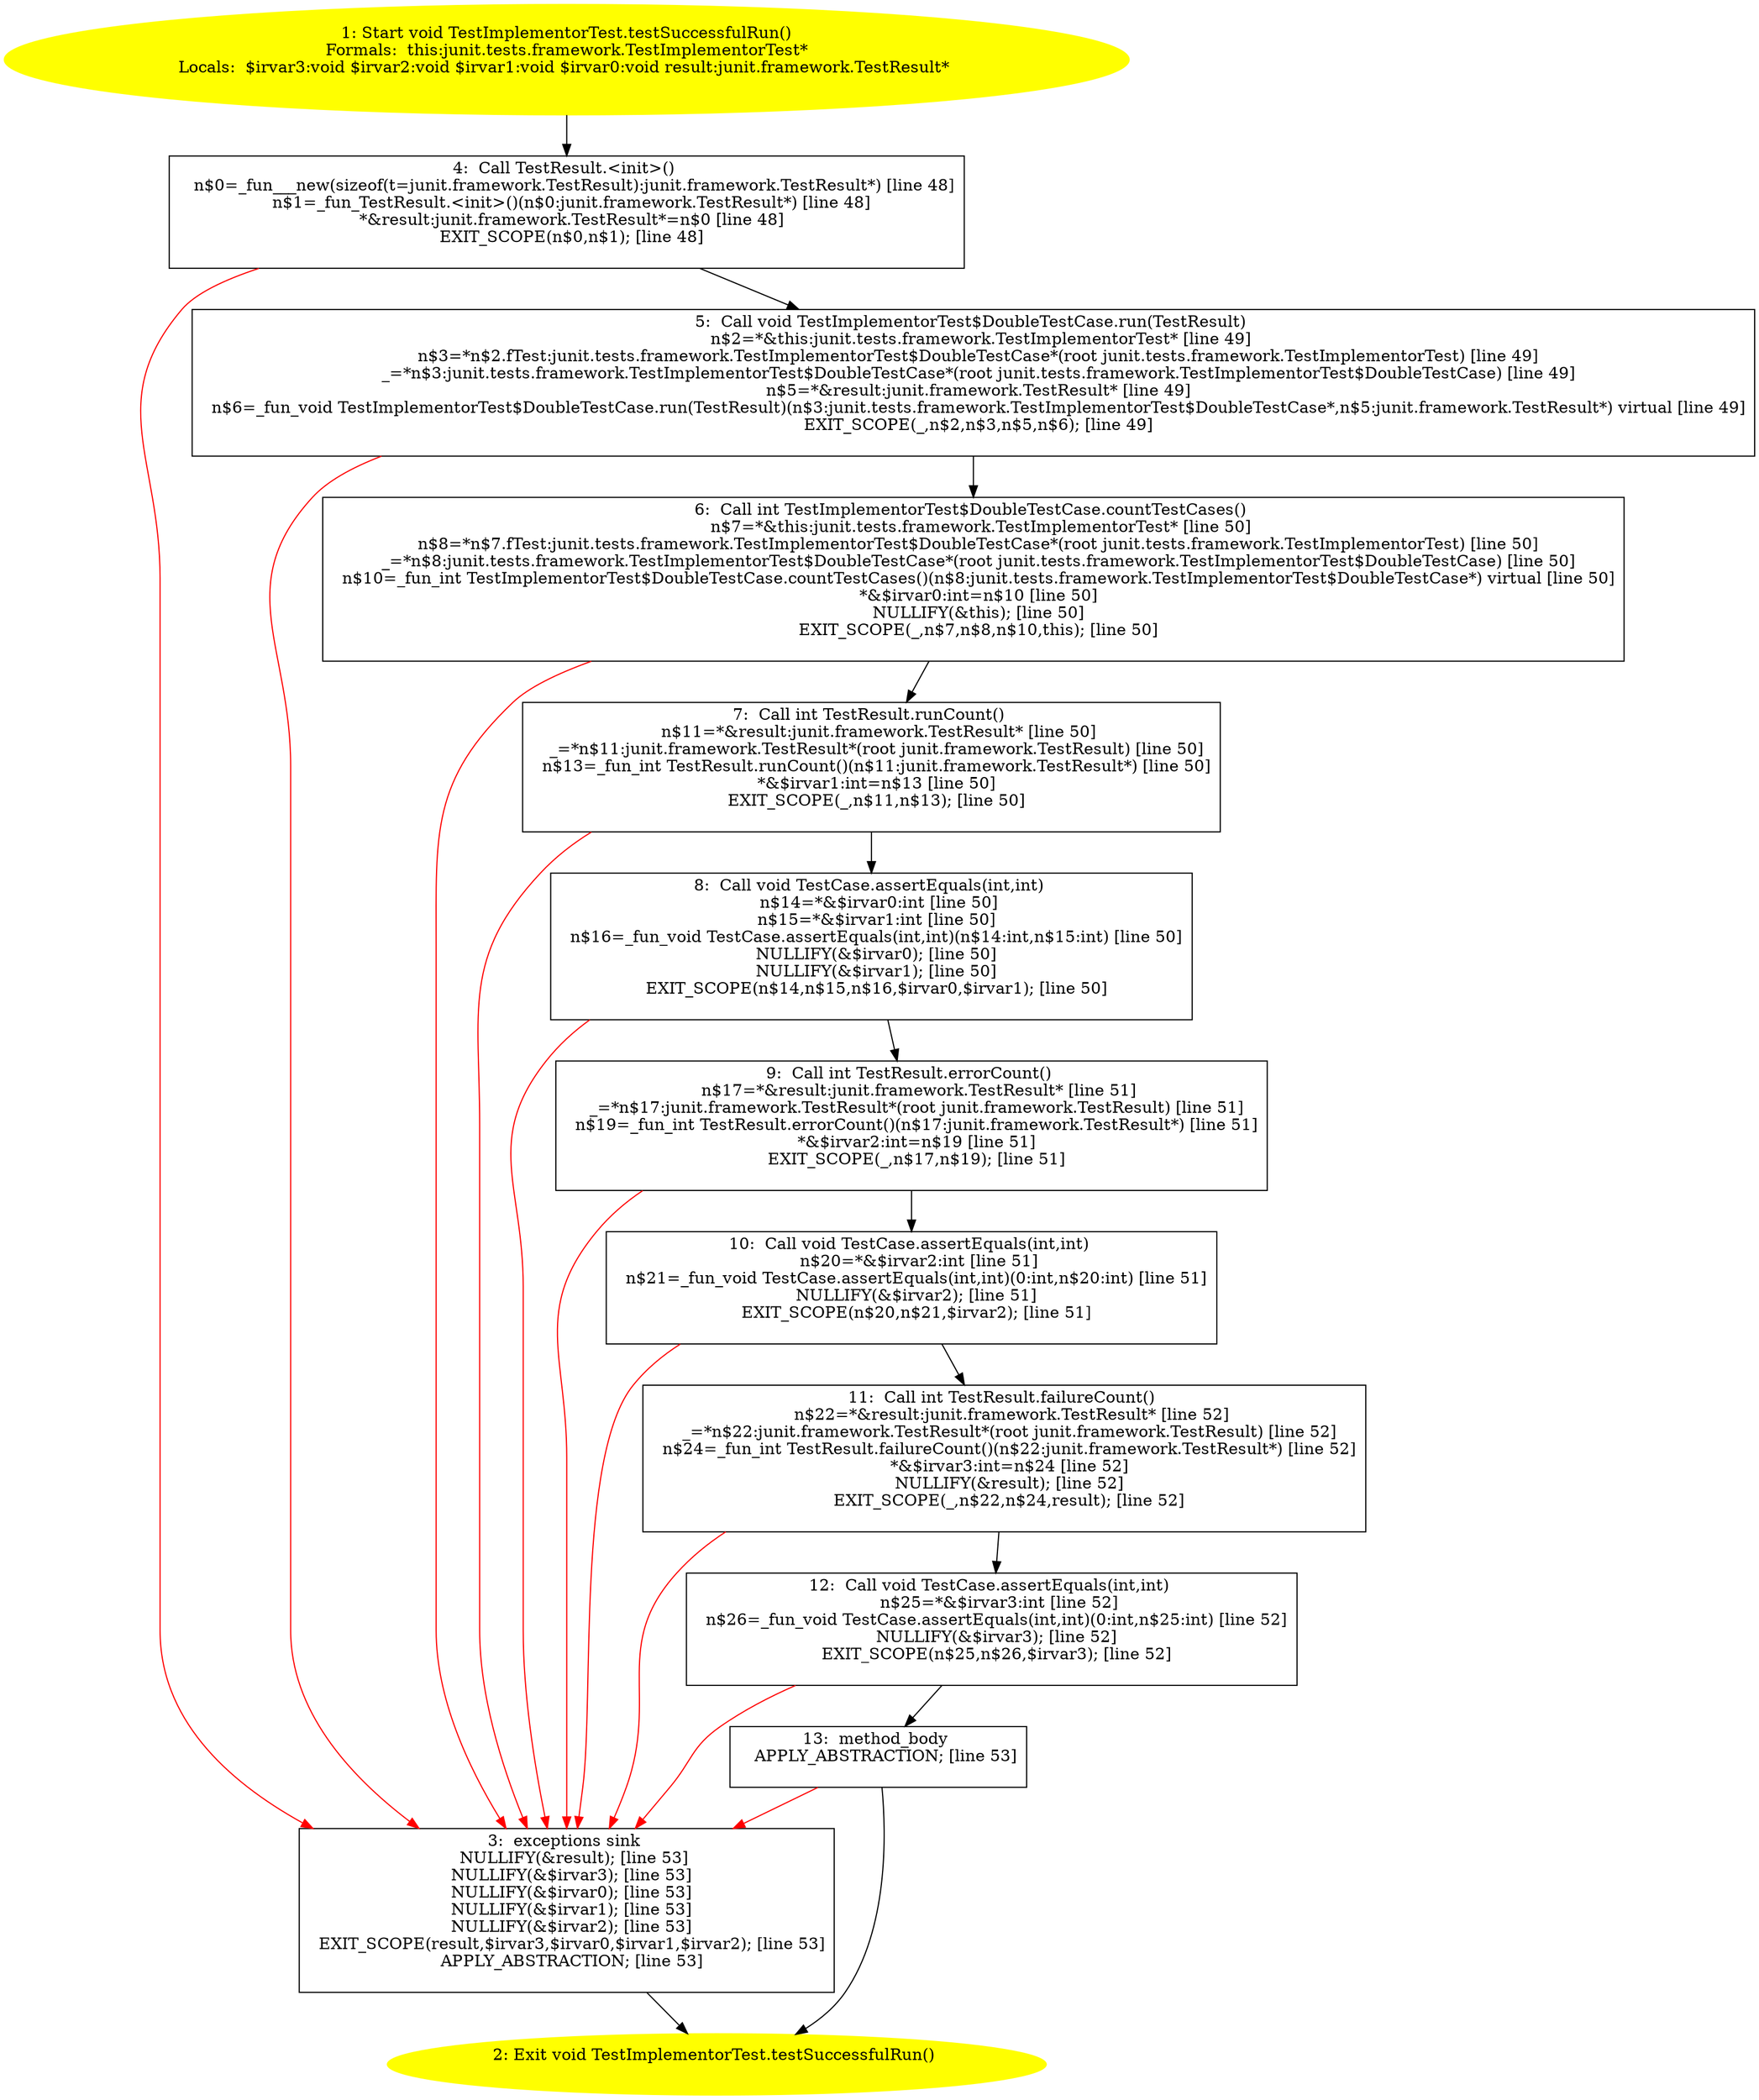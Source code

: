 /* @generated */
digraph cfg {
"junit.tests.framework.TestImplementorTest.testSuccessfulRun():void.cfb8a50f016151e71a5d0803b89f7950_1" [label="1: Start void TestImplementorTest.testSuccessfulRun()\nFormals:  this:junit.tests.framework.TestImplementorTest*\nLocals:  $irvar3:void $irvar2:void $irvar1:void $irvar0:void result:junit.framework.TestResult* \n  " color=yellow style=filled]
	

	 "junit.tests.framework.TestImplementorTest.testSuccessfulRun():void.cfb8a50f016151e71a5d0803b89f7950_1" -> "junit.tests.framework.TestImplementorTest.testSuccessfulRun():void.cfb8a50f016151e71a5d0803b89f7950_4" ;
"junit.tests.framework.TestImplementorTest.testSuccessfulRun():void.cfb8a50f016151e71a5d0803b89f7950_2" [label="2: Exit void TestImplementorTest.testSuccessfulRun() \n  " color=yellow style=filled]
	

"junit.tests.framework.TestImplementorTest.testSuccessfulRun():void.cfb8a50f016151e71a5d0803b89f7950_3" [label="3:  exceptions sink \n   NULLIFY(&result); [line 53]\n  NULLIFY(&$irvar3); [line 53]\n  NULLIFY(&$irvar0); [line 53]\n  NULLIFY(&$irvar1); [line 53]\n  NULLIFY(&$irvar2); [line 53]\n  EXIT_SCOPE(result,$irvar3,$irvar0,$irvar1,$irvar2); [line 53]\n  APPLY_ABSTRACTION; [line 53]\n " shape="box"]
	

	 "junit.tests.framework.TestImplementorTest.testSuccessfulRun():void.cfb8a50f016151e71a5d0803b89f7950_3" -> "junit.tests.framework.TestImplementorTest.testSuccessfulRun():void.cfb8a50f016151e71a5d0803b89f7950_2" ;
"junit.tests.framework.TestImplementorTest.testSuccessfulRun():void.cfb8a50f016151e71a5d0803b89f7950_4" [label="4:  Call TestResult.<init>() \n   n$0=_fun___new(sizeof(t=junit.framework.TestResult):junit.framework.TestResult*) [line 48]\n  n$1=_fun_TestResult.<init>()(n$0:junit.framework.TestResult*) [line 48]\n  *&result:junit.framework.TestResult*=n$0 [line 48]\n  EXIT_SCOPE(n$0,n$1); [line 48]\n " shape="box"]
	

	 "junit.tests.framework.TestImplementorTest.testSuccessfulRun():void.cfb8a50f016151e71a5d0803b89f7950_4" -> "junit.tests.framework.TestImplementorTest.testSuccessfulRun():void.cfb8a50f016151e71a5d0803b89f7950_5" ;
	 "junit.tests.framework.TestImplementorTest.testSuccessfulRun():void.cfb8a50f016151e71a5d0803b89f7950_4" -> "junit.tests.framework.TestImplementorTest.testSuccessfulRun():void.cfb8a50f016151e71a5d0803b89f7950_3" [color="red" ];
"junit.tests.framework.TestImplementorTest.testSuccessfulRun():void.cfb8a50f016151e71a5d0803b89f7950_5" [label="5:  Call void TestImplementorTest$DoubleTestCase.run(TestResult) \n   n$2=*&this:junit.tests.framework.TestImplementorTest* [line 49]\n  n$3=*n$2.fTest:junit.tests.framework.TestImplementorTest$DoubleTestCase*(root junit.tests.framework.TestImplementorTest) [line 49]\n  _=*n$3:junit.tests.framework.TestImplementorTest$DoubleTestCase*(root junit.tests.framework.TestImplementorTest$DoubleTestCase) [line 49]\n  n$5=*&result:junit.framework.TestResult* [line 49]\n  n$6=_fun_void TestImplementorTest$DoubleTestCase.run(TestResult)(n$3:junit.tests.framework.TestImplementorTest$DoubleTestCase*,n$5:junit.framework.TestResult*) virtual [line 49]\n  EXIT_SCOPE(_,n$2,n$3,n$5,n$6); [line 49]\n " shape="box"]
	

	 "junit.tests.framework.TestImplementorTest.testSuccessfulRun():void.cfb8a50f016151e71a5d0803b89f7950_5" -> "junit.tests.framework.TestImplementorTest.testSuccessfulRun():void.cfb8a50f016151e71a5d0803b89f7950_6" ;
	 "junit.tests.framework.TestImplementorTest.testSuccessfulRun():void.cfb8a50f016151e71a5d0803b89f7950_5" -> "junit.tests.framework.TestImplementorTest.testSuccessfulRun():void.cfb8a50f016151e71a5d0803b89f7950_3" [color="red" ];
"junit.tests.framework.TestImplementorTest.testSuccessfulRun():void.cfb8a50f016151e71a5d0803b89f7950_6" [label="6:  Call int TestImplementorTest$DoubleTestCase.countTestCases() \n   n$7=*&this:junit.tests.framework.TestImplementorTest* [line 50]\n  n$8=*n$7.fTest:junit.tests.framework.TestImplementorTest$DoubleTestCase*(root junit.tests.framework.TestImplementorTest) [line 50]\n  _=*n$8:junit.tests.framework.TestImplementorTest$DoubleTestCase*(root junit.tests.framework.TestImplementorTest$DoubleTestCase) [line 50]\n  n$10=_fun_int TestImplementorTest$DoubleTestCase.countTestCases()(n$8:junit.tests.framework.TestImplementorTest$DoubleTestCase*) virtual [line 50]\n  *&$irvar0:int=n$10 [line 50]\n  NULLIFY(&this); [line 50]\n  EXIT_SCOPE(_,n$7,n$8,n$10,this); [line 50]\n " shape="box"]
	

	 "junit.tests.framework.TestImplementorTest.testSuccessfulRun():void.cfb8a50f016151e71a5d0803b89f7950_6" -> "junit.tests.framework.TestImplementorTest.testSuccessfulRun():void.cfb8a50f016151e71a5d0803b89f7950_7" ;
	 "junit.tests.framework.TestImplementorTest.testSuccessfulRun():void.cfb8a50f016151e71a5d0803b89f7950_6" -> "junit.tests.framework.TestImplementorTest.testSuccessfulRun():void.cfb8a50f016151e71a5d0803b89f7950_3" [color="red" ];
"junit.tests.framework.TestImplementorTest.testSuccessfulRun():void.cfb8a50f016151e71a5d0803b89f7950_7" [label="7:  Call int TestResult.runCount() \n   n$11=*&result:junit.framework.TestResult* [line 50]\n  _=*n$11:junit.framework.TestResult*(root junit.framework.TestResult) [line 50]\n  n$13=_fun_int TestResult.runCount()(n$11:junit.framework.TestResult*) [line 50]\n  *&$irvar1:int=n$13 [line 50]\n  EXIT_SCOPE(_,n$11,n$13); [line 50]\n " shape="box"]
	

	 "junit.tests.framework.TestImplementorTest.testSuccessfulRun():void.cfb8a50f016151e71a5d0803b89f7950_7" -> "junit.tests.framework.TestImplementorTest.testSuccessfulRun():void.cfb8a50f016151e71a5d0803b89f7950_8" ;
	 "junit.tests.framework.TestImplementorTest.testSuccessfulRun():void.cfb8a50f016151e71a5d0803b89f7950_7" -> "junit.tests.framework.TestImplementorTest.testSuccessfulRun():void.cfb8a50f016151e71a5d0803b89f7950_3" [color="red" ];
"junit.tests.framework.TestImplementorTest.testSuccessfulRun():void.cfb8a50f016151e71a5d0803b89f7950_8" [label="8:  Call void TestCase.assertEquals(int,int) \n   n$14=*&$irvar0:int [line 50]\n  n$15=*&$irvar1:int [line 50]\n  n$16=_fun_void TestCase.assertEquals(int,int)(n$14:int,n$15:int) [line 50]\n  NULLIFY(&$irvar0); [line 50]\n  NULLIFY(&$irvar1); [line 50]\n  EXIT_SCOPE(n$14,n$15,n$16,$irvar0,$irvar1); [line 50]\n " shape="box"]
	

	 "junit.tests.framework.TestImplementorTest.testSuccessfulRun():void.cfb8a50f016151e71a5d0803b89f7950_8" -> "junit.tests.framework.TestImplementorTest.testSuccessfulRun():void.cfb8a50f016151e71a5d0803b89f7950_9" ;
	 "junit.tests.framework.TestImplementorTest.testSuccessfulRun():void.cfb8a50f016151e71a5d0803b89f7950_8" -> "junit.tests.framework.TestImplementorTest.testSuccessfulRun():void.cfb8a50f016151e71a5d0803b89f7950_3" [color="red" ];
"junit.tests.framework.TestImplementorTest.testSuccessfulRun():void.cfb8a50f016151e71a5d0803b89f7950_9" [label="9:  Call int TestResult.errorCount() \n   n$17=*&result:junit.framework.TestResult* [line 51]\n  _=*n$17:junit.framework.TestResult*(root junit.framework.TestResult) [line 51]\n  n$19=_fun_int TestResult.errorCount()(n$17:junit.framework.TestResult*) [line 51]\n  *&$irvar2:int=n$19 [line 51]\n  EXIT_SCOPE(_,n$17,n$19); [line 51]\n " shape="box"]
	

	 "junit.tests.framework.TestImplementorTest.testSuccessfulRun():void.cfb8a50f016151e71a5d0803b89f7950_9" -> "junit.tests.framework.TestImplementorTest.testSuccessfulRun():void.cfb8a50f016151e71a5d0803b89f7950_10" ;
	 "junit.tests.framework.TestImplementorTest.testSuccessfulRun():void.cfb8a50f016151e71a5d0803b89f7950_9" -> "junit.tests.framework.TestImplementorTest.testSuccessfulRun():void.cfb8a50f016151e71a5d0803b89f7950_3" [color="red" ];
"junit.tests.framework.TestImplementorTest.testSuccessfulRun():void.cfb8a50f016151e71a5d0803b89f7950_10" [label="10:  Call void TestCase.assertEquals(int,int) \n   n$20=*&$irvar2:int [line 51]\n  n$21=_fun_void TestCase.assertEquals(int,int)(0:int,n$20:int) [line 51]\n  NULLIFY(&$irvar2); [line 51]\n  EXIT_SCOPE(n$20,n$21,$irvar2); [line 51]\n " shape="box"]
	

	 "junit.tests.framework.TestImplementorTest.testSuccessfulRun():void.cfb8a50f016151e71a5d0803b89f7950_10" -> "junit.tests.framework.TestImplementorTest.testSuccessfulRun():void.cfb8a50f016151e71a5d0803b89f7950_11" ;
	 "junit.tests.framework.TestImplementorTest.testSuccessfulRun():void.cfb8a50f016151e71a5d0803b89f7950_10" -> "junit.tests.framework.TestImplementorTest.testSuccessfulRun():void.cfb8a50f016151e71a5d0803b89f7950_3" [color="red" ];
"junit.tests.framework.TestImplementorTest.testSuccessfulRun():void.cfb8a50f016151e71a5d0803b89f7950_11" [label="11:  Call int TestResult.failureCount() \n   n$22=*&result:junit.framework.TestResult* [line 52]\n  _=*n$22:junit.framework.TestResult*(root junit.framework.TestResult) [line 52]\n  n$24=_fun_int TestResult.failureCount()(n$22:junit.framework.TestResult*) [line 52]\n  *&$irvar3:int=n$24 [line 52]\n  NULLIFY(&result); [line 52]\n  EXIT_SCOPE(_,n$22,n$24,result); [line 52]\n " shape="box"]
	

	 "junit.tests.framework.TestImplementorTest.testSuccessfulRun():void.cfb8a50f016151e71a5d0803b89f7950_11" -> "junit.tests.framework.TestImplementorTest.testSuccessfulRun():void.cfb8a50f016151e71a5d0803b89f7950_12" ;
	 "junit.tests.framework.TestImplementorTest.testSuccessfulRun():void.cfb8a50f016151e71a5d0803b89f7950_11" -> "junit.tests.framework.TestImplementorTest.testSuccessfulRun():void.cfb8a50f016151e71a5d0803b89f7950_3" [color="red" ];
"junit.tests.framework.TestImplementorTest.testSuccessfulRun():void.cfb8a50f016151e71a5d0803b89f7950_12" [label="12:  Call void TestCase.assertEquals(int,int) \n   n$25=*&$irvar3:int [line 52]\n  n$26=_fun_void TestCase.assertEquals(int,int)(0:int,n$25:int) [line 52]\n  NULLIFY(&$irvar3); [line 52]\n  EXIT_SCOPE(n$25,n$26,$irvar3); [line 52]\n " shape="box"]
	

	 "junit.tests.framework.TestImplementorTest.testSuccessfulRun():void.cfb8a50f016151e71a5d0803b89f7950_12" -> "junit.tests.framework.TestImplementorTest.testSuccessfulRun():void.cfb8a50f016151e71a5d0803b89f7950_13" ;
	 "junit.tests.framework.TestImplementorTest.testSuccessfulRun():void.cfb8a50f016151e71a5d0803b89f7950_12" -> "junit.tests.framework.TestImplementorTest.testSuccessfulRun():void.cfb8a50f016151e71a5d0803b89f7950_3" [color="red" ];
"junit.tests.framework.TestImplementorTest.testSuccessfulRun():void.cfb8a50f016151e71a5d0803b89f7950_13" [label="13:  method_body \n   APPLY_ABSTRACTION; [line 53]\n " shape="box"]
	

	 "junit.tests.framework.TestImplementorTest.testSuccessfulRun():void.cfb8a50f016151e71a5d0803b89f7950_13" -> "junit.tests.framework.TestImplementorTest.testSuccessfulRun():void.cfb8a50f016151e71a5d0803b89f7950_2" ;
	 "junit.tests.framework.TestImplementorTest.testSuccessfulRun():void.cfb8a50f016151e71a5d0803b89f7950_13" -> "junit.tests.framework.TestImplementorTest.testSuccessfulRun():void.cfb8a50f016151e71a5d0803b89f7950_3" [color="red" ];
}
